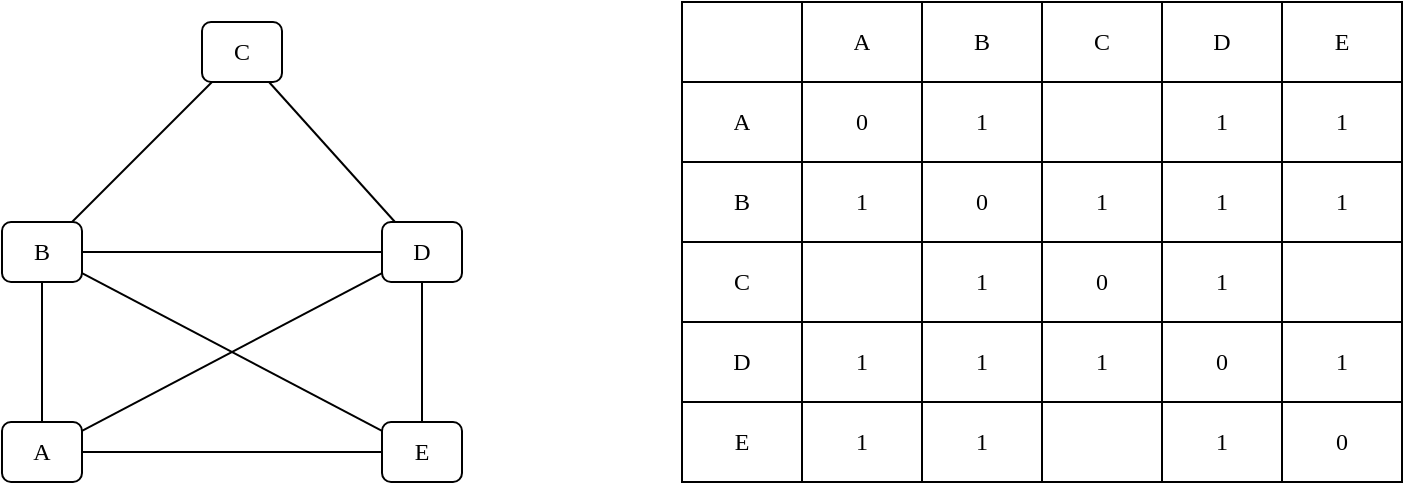 <mxfile>
    <diagram id="t8QoFsj8MZgXzhcuyan1" name="Page-1">
        <mxGraphModel dx="2588" dy="1494" grid="1" gridSize="10" guides="1" tooltips="1" connect="1" arrows="1" fold="1" page="1" pageScale="1" pageWidth="2339" pageHeight="3300" math="0" shadow="0">
            <root>
                <mxCell id="0"/>
                <mxCell id="1" parent="0"/>
                <mxCell id="mpNhs96wfv5goB9b7S_x-62" value="" style="shape=table;startSize=0;container=1;collapsible=0;childLayout=tableLayout;fontFamily=Alegreya;fontSource=https%3A%2F%2Ffonts.googleapis.com%2Fcss%3Ffamily%3DAlegreya;" parent="1" vertex="1">
                    <mxGeometry x="1120" y="1250" width="360" height="240" as="geometry"/>
                </mxCell>
                <mxCell id="mpNhs96wfv5goB9b7S_x-63" value="" style="shape=tableRow;horizontal=0;startSize=0;swimlaneHead=0;swimlaneBody=0;strokeColor=inherit;top=0;left=0;bottom=0;right=0;collapsible=0;dropTarget=0;fillColor=none;points=[[0,0.5],[1,0.5]];portConstraint=eastwest;fontFamily=Alegreya;fontSource=https%3A%2F%2Ffonts.googleapis.com%2Fcss%3Ffamily%3DAlegreya;" parent="mpNhs96wfv5goB9b7S_x-62" vertex="1">
                    <mxGeometry width="360" height="40" as="geometry"/>
                </mxCell>
                <mxCell id="mpNhs96wfv5goB9b7S_x-64" value="" style="shape=partialRectangle;html=1;whiteSpace=wrap;connectable=0;strokeColor=inherit;overflow=hidden;fillColor=none;top=0;left=0;bottom=0;right=0;pointerEvents=1;fontFamily=Alegreya;fontSource=https%3A%2F%2Ffonts.googleapis.com%2Fcss%3Ffamily%3DAlegreya;" parent="mpNhs96wfv5goB9b7S_x-63" vertex="1">
                    <mxGeometry width="60" height="40" as="geometry">
                        <mxRectangle width="60" height="40" as="alternateBounds"/>
                    </mxGeometry>
                </mxCell>
                <mxCell id="mpNhs96wfv5goB9b7S_x-65" value="A" style="shape=partialRectangle;html=1;whiteSpace=wrap;connectable=0;strokeColor=inherit;overflow=hidden;fillColor=none;top=0;left=0;bottom=0;right=0;pointerEvents=1;fontFamily=Alegreya;fontSource=https%3A%2F%2Ffonts.googleapis.com%2Fcss%3Ffamily%3DAlegreya;" parent="mpNhs96wfv5goB9b7S_x-63" vertex="1">
                    <mxGeometry x="60" width="60" height="40" as="geometry">
                        <mxRectangle width="60" height="40" as="alternateBounds"/>
                    </mxGeometry>
                </mxCell>
                <mxCell id="mpNhs96wfv5goB9b7S_x-66" value="B" style="shape=partialRectangle;html=1;whiteSpace=wrap;connectable=0;strokeColor=inherit;overflow=hidden;fillColor=none;top=0;left=0;bottom=0;right=0;pointerEvents=1;fontFamily=Alegreya;fontSource=https%3A%2F%2Ffonts.googleapis.com%2Fcss%3Ffamily%3DAlegreya;" parent="mpNhs96wfv5goB9b7S_x-63" vertex="1">
                    <mxGeometry x="120" width="60" height="40" as="geometry">
                        <mxRectangle width="60" height="40" as="alternateBounds"/>
                    </mxGeometry>
                </mxCell>
                <mxCell id="mpNhs96wfv5goB9b7S_x-67" value="C" style="shape=partialRectangle;html=1;whiteSpace=wrap;connectable=0;strokeColor=inherit;overflow=hidden;fillColor=none;top=0;left=0;bottom=0;right=0;pointerEvents=1;fontFamily=Alegreya;fontSource=https%3A%2F%2Ffonts.googleapis.com%2Fcss%3Ffamily%3DAlegreya;" parent="mpNhs96wfv5goB9b7S_x-63" vertex="1">
                    <mxGeometry x="180" width="60" height="40" as="geometry">
                        <mxRectangle width="60" height="40" as="alternateBounds"/>
                    </mxGeometry>
                </mxCell>
                <mxCell id="mpNhs96wfv5goB9b7S_x-68" value="D" style="shape=partialRectangle;html=1;whiteSpace=wrap;connectable=0;strokeColor=inherit;overflow=hidden;fillColor=none;top=0;left=0;bottom=0;right=0;pointerEvents=1;fontFamily=Alegreya;fontSource=https%3A%2F%2Ffonts.googleapis.com%2Fcss%3Ffamily%3DAlegreya;" parent="mpNhs96wfv5goB9b7S_x-63" vertex="1">
                    <mxGeometry x="240" width="60" height="40" as="geometry">
                        <mxRectangle width="60" height="40" as="alternateBounds"/>
                    </mxGeometry>
                </mxCell>
                <mxCell id="mpNhs96wfv5goB9b7S_x-69" value="E" style="shape=partialRectangle;html=1;whiteSpace=wrap;connectable=0;strokeColor=inherit;overflow=hidden;fillColor=none;top=0;left=0;bottom=0;right=0;pointerEvents=1;fontFamily=Alegreya;fontSource=https%3A%2F%2Ffonts.googleapis.com%2Fcss%3Ffamily%3DAlegreya;" parent="mpNhs96wfv5goB9b7S_x-63" vertex="1">
                    <mxGeometry x="300" width="60" height="40" as="geometry">
                        <mxRectangle width="60" height="40" as="alternateBounds"/>
                    </mxGeometry>
                </mxCell>
                <mxCell id="mpNhs96wfv5goB9b7S_x-70" value="" style="shape=tableRow;horizontal=0;startSize=0;swimlaneHead=0;swimlaneBody=0;strokeColor=inherit;top=0;left=0;bottom=0;right=0;collapsible=0;dropTarget=0;fillColor=none;points=[[0,0.5],[1,0.5]];portConstraint=eastwest;fontFamily=Alegreya;fontSource=https%3A%2F%2Ffonts.googleapis.com%2Fcss%3Ffamily%3DAlegreya;" parent="mpNhs96wfv5goB9b7S_x-62" vertex="1">
                    <mxGeometry y="40" width="360" height="40" as="geometry"/>
                </mxCell>
                <mxCell id="mpNhs96wfv5goB9b7S_x-71" value="A" style="shape=partialRectangle;html=1;whiteSpace=wrap;connectable=0;strokeColor=inherit;overflow=hidden;fillColor=none;top=0;left=0;bottom=0;right=0;pointerEvents=1;fontFamily=Alegreya;fontSource=https%3A%2F%2Ffonts.googleapis.com%2Fcss%3Ffamily%3DAlegreya;" parent="mpNhs96wfv5goB9b7S_x-70" vertex="1">
                    <mxGeometry width="60" height="40" as="geometry">
                        <mxRectangle width="60" height="40" as="alternateBounds"/>
                    </mxGeometry>
                </mxCell>
                <mxCell id="mpNhs96wfv5goB9b7S_x-72" value="0" style="shape=partialRectangle;html=1;whiteSpace=wrap;connectable=0;strokeColor=inherit;overflow=hidden;fillColor=none;top=0;left=0;bottom=0;right=0;pointerEvents=1;fontFamily=Alegreya;fontSource=https%3A%2F%2Ffonts.googleapis.com%2Fcss%3Ffamily%3DAlegreya;" parent="mpNhs96wfv5goB9b7S_x-70" vertex="1">
                    <mxGeometry x="60" width="60" height="40" as="geometry">
                        <mxRectangle width="60" height="40" as="alternateBounds"/>
                    </mxGeometry>
                </mxCell>
                <mxCell id="mpNhs96wfv5goB9b7S_x-73" value="1" style="shape=partialRectangle;html=1;whiteSpace=wrap;connectable=0;strokeColor=inherit;overflow=hidden;fillColor=none;top=0;left=0;bottom=0;right=0;pointerEvents=1;fontFamily=Alegreya;fontSource=https%3A%2F%2Ffonts.googleapis.com%2Fcss%3Ffamily%3DAlegreya;" parent="mpNhs96wfv5goB9b7S_x-70" vertex="1">
                    <mxGeometry x="120" width="60" height="40" as="geometry">
                        <mxRectangle width="60" height="40" as="alternateBounds"/>
                    </mxGeometry>
                </mxCell>
                <mxCell id="mpNhs96wfv5goB9b7S_x-74" value="" style="shape=partialRectangle;html=1;whiteSpace=wrap;connectable=0;strokeColor=inherit;overflow=hidden;fillColor=none;top=0;left=0;bottom=0;right=0;pointerEvents=1;fontFamily=Alegreya;fontSource=https%3A%2F%2Ffonts.googleapis.com%2Fcss%3Ffamily%3DAlegreya;" parent="mpNhs96wfv5goB9b7S_x-70" vertex="1">
                    <mxGeometry x="180" width="60" height="40" as="geometry">
                        <mxRectangle width="60" height="40" as="alternateBounds"/>
                    </mxGeometry>
                </mxCell>
                <mxCell id="mpNhs96wfv5goB9b7S_x-75" value="1" style="shape=partialRectangle;html=1;whiteSpace=wrap;connectable=0;strokeColor=inherit;overflow=hidden;fillColor=none;top=0;left=0;bottom=0;right=0;pointerEvents=1;fontFamily=Alegreya;fontSource=https%3A%2F%2Ffonts.googleapis.com%2Fcss%3Ffamily%3DAlegreya;" parent="mpNhs96wfv5goB9b7S_x-70" vertex="1">
                    <mxGeometry x="240" width="60" height="40" as="geometry">
                        <mxRectangle width="60" height="40" as="alternateBounds"/>
                    </mxGeometry>
                </mxCell>
                <mxCell id="mpNhs96wfv5goB9b7S_x-76" value="1" style="shape=partialRectangle;html=1;whiteSpace=wrap;connectable=0;strokeColor=inherit;overflow=hidden;fillColor=none;top=0;left=0;bottom=0;right=0;pointerEvents=1;fontFamily=Alegreya;fontSource=https%3A%2F%2Ffonts.googleapis.com%2Fcss%3Ffamily%3DAlegreya;" parent="mpNhs96wfv5goB9b7S_x-70" vertex="1">
                    <mxGeometry x="300" width="60" height="40" as="geometry">
                        <mxRectangle width="60" height="40" as="alternateBounds"/>
                    </mxGeometry>
                </mxCell>
                <mxCell id="mpNhs96wfv5goB9b7S_x-77" value="" style="shape=tableRow;horizontal=0;startSize=0;swimlaneHead=0;swimlaneBody=0;strokeColor=inherit;top=0;left=0;bottom=0;right=0;collapsible=0;dropTarget=0;fillColor=none;points=[[0,0.5],[1,0.5]];portConstraint=eastwest;fontFamily=Alegreya;fontSource=https%3A%2F%2Ffonts.googleapis.com%2Fcss%3Ffamily%3DAlegreya;" parent="mpNhs96wfv5goB9b7S_x-62" vertex="1">
                    <mxGeometry y="80" width="360" height="40" as="geometry"/>
                </mxCell>
                <mxCell id="mpNhs96wfv5goB9b7S_x-78" value="B" style="shape=partialRectangle;html=1;whiteSpace=wrap;connectable=0;strokeColor=inherit;overflow=hidden;fillColor=none;top=0;left=0;bottom=0;right=0;pointerEvents=1;fontFamily=Alegreya;fontSource=https%3A%2F%2Ffonts.googleapis.com%2Fcss%3Ffamily%3DAlegreya;" parent="mpNhs96wfv5goB9b7S_x-77" vertex="1">
                    <mxGeometry width="60" height="40" as="geometry">
                        <mxRectangle width="60" height="40" as="alternateBounds"/>
                    </mxGeometry>
                </mxCell>
                <mxCell id="mpNhs96wfv5goB9b7S_x-79" value="1" style="shape=partialRectangle;html=1;whiteSpace=wrap;connectable=0;strokeColor=inherit;overflow=hidden;fillColor=none;top=0;left=0;bottom=0;right=0;pointerEvents=1;fontFamily=Alegreya;fontSource=https%3A%2F%2Ffonts.googleapis.com%2Fcss%3Ffamily%3DAlegreya;" parent="mpNhs96wfv5goB9b7S_x-77" vertex="1">
                    <mxGeometry x="60" width="60" height="40" as="geometry">
                        <mxRectangle width="60" height="40" as="alternateBounds"/>
                    </mxGeometry>
                </mxCell>
                <mxCell id="mpNhs96wfv5goB9b7S_x-80" value="0" style="shape=partialRectangle;html=1;whiteSpace=wrap;connectable=0;strokeColor=inherit;overflow=hidden;fillColor=none;top=0;left=0;bottom=0;right=0;pointerEvents=1;fontFamily=Alegreya;fontSource=https%3A%2F%2Ffonts.googleapis.com%2Fcss%3Ffamily%3DAlegreya;" parent="mpNhs96wfv5goB9b7S_x-77" vertex="1">
                    <mxGeometry x="120" width="60" height="40" as="geometry">
                        <mxRectangle width="60" height="40" as="alternateBounds"/>
                    </mxGeometry>
                </mxCell>
                <mxCell id="mpNhs96wfv5goB9b7S_x-81" value="1" style="shape=partialRectangle;html=1;whiteSpace=wrap;connectable=0;strokeColor=inherit;overflow=hidden;fillColor=none;top=0;left=0;bottom=0;right=0;pointerEvents=1;fontFamily=Alegreya;fontSource=https%3A%2F%2Ffonts.googleapis.com%2Fcss%3Ffamily%3DAlegreya;" parent="mpNhs96wfv5goB9b7S_x-77" vertex="1">
                    <mxGeometry x="180" width="60" height="40" as="geometry">
                        <mxRectangle width="60" height="40" as="alternateBounds"/>
                    </mxGeometry>
                </mxCell>
                <mxCell id="mpNhs96wfv5goB9b7S_x-82" value="1" style="shape=partialRectangle;html=1;whiteSpace=wrap;connectable=0;strokeColor=inherit;overflow=hidden;fillColor=none;top=0;left=0;bottom=0;right=0;pointerEvents=1;fontFamily=Alegreya;fontSource=https%3A%2F%2Ffonts.googleapis.com%2Fcss%3Ffamily%3DAlegreya;" parent="mpNhs96wfv5goB9b7S_x-77" vertex="1">
                    <mxGeometry x="240" width="60" height="40" as="geometry">
                        <mxRectangle width="60" height="40" as="alternateBounds"/>
                    </mxGeometry>
                </mxCell>
                <mxCell id="mpNhs96wfv5goB9b7S_x-83" value="1" style="shape=partialRectangle;html=1;whiteSpace=wrap;connectable=0;strokeColor=inherit;overflow=hidden;fillColor=none;top=0;left=0;bottom=0;right=0;pointerEvents=1;fontFamily=Alegreya;fontSource=https%3A%2F%2Ffonts.googleapis.com%2Fcss%3Ffamily%3DAlegreya;" parent="mpNhs96wfv5goB9b7S_x-77" vertex="1">
                    <mxGeometry x="300" width="60" height="40" as="geometry">
                        <mxRectangle width="60" height="40" as="alternateBounds"/>
                    </mxGeometry>
                </mxCell>
                <mxCell id="mpNhs96wfv5goB9b7S_x-84" value="" style="shape=tableRow;horizontal=0;startSize=0;swimlaneHead=0;swimlaneBody=0;strokeColor=inherit;top=0;left=0;bottom=0;right=0;collapsible=0;dropTarget=0;fillColor=none;points=[[0,0.5],[1,0.5]];portConstraint=eastwest;fontFamily=Alegreya;fontSource=https%3A%2F%2Ffonts.googleapis.com%2Fcss%3Ffamily%3DAlegreya;" parent="mpNhs96wfv5goB9b7S_x-62" vertex="1">
                    <mxGeometry y="120" width="360" height="40" as="geometry"/>
                </mxCell>
                <mxCell id="mpNhs96wfv5goB9b7S_x-85" value="C" style="shape=partialRectangle;html=1;whiteSpace=wrap;connectable=0;strokeColor=inherit;overflow=hidden;fillColor=none;top=0;left=0;bottom=0;right=0;pointerEvents=1;fontFamily=Alegreya;fontSource=https%3A%2F%2Ffonts.googleapis.com%2Fcss%3Ffamily%3DAlegreya;" parent="mpNhs96wfv5goB9b7S_x-84" vertex="1">
                    <mxGeometry width="60" height="40" as="geometry">
                        <mxRectangle width="60" height="40" as="alternateBounds"/>
                    </mxGeometry>
                </mxCell>
                <mxCell id="mpNhs96wfv5goB9b7S_x-86" value="" style="shape=partialRectangle;html=1;whiteSpace=wrap;connectable=0;strokeColor=inherit;overflow=hidden;fillColor=none;top=0;left=0;bottom=0;right=0;pointerEvents=1;fontFamily=Alegreya;fontSource=https%3A%2F%2Ffonts.googleapis.com%2Fcss%3Ffamily%3DAlegreya;" parent="mpNhs96wfv5goB9b7S_x-84" vertex="1">
                    <mxGeometry x="60" width="60" height="40" as="geometry">
                        <mxRectangle width="60" height="40" as="alternateBounds"/>
                    </mxGeometry>
                </mxCell>
                <mxCell id="mpNhs96wfv5goB9b7S_x-87" value="1" style="shape=partialRectangle;html=1;whiteSpace=wrap;connectable=0;strokeColor=inherit;overflow=hidden;fillColor=none;top=0;left=0;bottom=0;right=0;pointerEvents=1;fontFamily=Alegreya;fontSource=https%3A%2F%2Ffonts.googleapis.com%2Fcss%3Ffamily%3DAlegreya;" parent="mpNhs96wfv5goB9b7S_x-84" vertex="1">
                    <mxGeometry x="120" width="60" height="40" as="geometry">
                        <mxRectangle width="60" height="40" as="alternateBounds"/>
                    </mxGeometry>
                </mxCell>
                <mxCell id="mpNhs96wfv5goB9b7S_x-88" value="0" style="shape=partialRectangle;html=1;whiteSpace=wrap;connectable=0;strokeColor=inherit;overflow=hidden;fillColor=none;top=0;left=0;bottom=0;right=0;pointerEvents=1;fontFamily=Alegreya;fontSource=https%3A%2F%2Ffonts.googleapis.com%2Fcss%3Ffamily%3DAlegreya;" parent="mpNhs96wfv5goB9b7S_x-84" vertex="1">
                    <mxGeometry x="180" width="60" height="40" as="geometry">
                        <mxRectangle width="60" height="40" as="alternateBounds"/>
                    </mxGeometry>
                </mxCell>
                <mxCell id="mpNhs96wfv5goB9b7S_x-89" value="1" style="shape=partialRectangle;html=1;whiteSpace=wrap;connectable=0;strokeColor=inherit;overflow=hidden;fillColor=none;top=0;left=0;bottom=0;right=0;pointerEvents=1;fontFamily=Alegreya;fontSource=https%3A%2F%2Ffonts.googleapis.com%2Fcss%3Ffamily%3DAlegreya;" parent="mpNhs96wfv5goB9b7S_x-84" vertex="1">
                    <mxGeometry x="240" width="60" height="40" as="geometry">
                        <mxRectangle width="60" height="40" as="alternateBounds"/>
                    </mxGeometry>
                </mxCell>
                <mxCell id="mpNhs96wfv5goB9b7S_x-90" value="" style="shape=partialRectangle;html=1;whiteSpace=wrap;connectable=0;strokeColor=inherit;overflow=hidden;fillColor=none;top=0;left=0;bottom=0;right=0;pointerEvents=1;fontFamily=Alegreya;fontSource=https%3A%2F%2Ffonts.googleapis.com%2Fcss%3Ffamily%3DAlegreya;" parent="mpNhs96wfv5goB9b7S_x-84" vertex="1">
                    <mxGeometry x="300" width="60" height="40" as="geometry">
                        <mxRectangle width="60" height="40" as="alternateBounds"/>
                    </mxGeometry>
                </mxCell>
                <mxCell id="mpNhs96wfv5goB9b7S_x-91" value="" style="shape=tableRow;horizontal=0;startSize=0;swimlaneHead=0;swimlaneBody=0;strokeColor=inherit;top=0;left=0;bottom=0;right=0;collapsible=0;dropTarget=0;fillColor=none;points=[[0,0.5],[1,0.5]];portConstraint=eastwest;fontFamily=Alegreya;fontSource=https%3A%2F%2Ffonts.googleapis.com%2Fcss%3Ffamily%3DAlegreya;" parent="mpNhs96wfv5goB9b7S_x-62" vertex="1">
                    <mxGeometry y="160" width="360" height="40" as="geometry"/>
                </mxCell>
                <mxCell id="mpNhs96wfv5goB9b7S_x-92" value="D" style="shape=partialRectangle;html=1;whiteSpace=wrap;connectable=0;strokeColor=inherit;overflow=hidden;fillColor=none;top=0;left=0;bottom=0;right=0;pointerEvents=1;fontFamily=Alegreya;fontSource=https%3A%2F%2Ffonts.googleapis.com%2Fcss%3Ffamily%3DAlegreya;" parent="mpNhs96wfv5goB9b7S_x-91" vertex="1">
                    <mxGeometry width="60" height="40" as="geometry">
                        <mxRectangle width="60" height="40" as="alternateBounds"/>
                    </mxGeometry>
                </mxCell>
                <mxCell id="mpNhs96wfv5goB9b7S_x-93" value="1" style="shape=partialRectangle;html=1;whiteSpace=wrap;connectable=0;strokeColor=inherit;overflow=hidden;fillColor=none;top=0;left=0;bottom=0;right=0;pointerEvents=1;fontFamily=Alegreya;fontSource=https%3A%2F%2Ffonts.googleapis.com%2Fcss%3Ffamily%3DAlegreya;" parent="mpNhs96wfv5goB9b7S_x-91" vertex="1">
                    <mxGeometry x="60" width="60" height="40" as="geometry">
                        <mxRectangle width="60" height="40" as="alternateBounds"/>
                    </mxGeometry>
                </mxCell>
                <mxCell id="mpNhs96wfv5goB9b7S_x-94" value="1" style="shape=partialRectangle;html=1;whiteSpace=wrap;connectable=0;strokeColor=inherit;overflow=hidden;fillColor=none;top=0;left=0;bottom=0;right=0;pointerEvents=1;fontFamily=Alegreya;fontSource=https%3A%2F%2Ffonts.googleapis.com%2Fcss%3Ffamily%3DAlegreya;" parent="mpNhs96wfv5goB9b7S_x-91" vertex="1">
                    <mxGeometry x="120" width="60" height="40" as="geometry">
                        <mxRectangle width="60" height="40" as="alternateBounds"/>
                    </mxGeometry>
                </mxCell>
                <mxCell id="mpNhs96wfv5goB9b7S_x-95" value="1" style="shape=partialRectangle;html=1;whiteSpace=wrap;connectable=0;strokeColor=inherit;overflow=hidden;fillColor=none;top=0;left=0;bottom=0;right=0;pointerEvents=1;fontFamily=Alegreya;fontSource=https%3A%2F%2Ffonts.googleapis.com%2Fcss%3Ffamily%3DAlegreya;" parent="mpNhs96wfv5goB9b7S_x-91" vertex="1">
                    <mxGeometry x="180" width="60" height="40" as="geometry">
                        <mxRectangle width="60" height="40" as="alternateBounds"/>
                    </mxGeometry>
                </mxCell>
                <mxCell id="mpNhs96wfv5goB9b7S_x-96" value="0" style="shape=partialRectangle;html=1;whiteSpace=wrap;connectable=0;strokeColor=inherit;overflow=hidden;fillColor=none;top=0;left=0;bottom=0;right=0;pointerEvents=1;fontFamily=Alegreya;fontSource=https%3A%2F%2Ffonts.googleapis.com%2Fcss%3Ffamily%3DAlegreya;" parent="mpNhs96wfv5goB9b7S_x-91" vertex="1">
                    <mxGeometry x="240" width="60" height="40" as="geometry">
                        <mxRectangle width="60" height="40" as="alternateBounds"/>
                    </mxGeometry>
                </mxCell>
                <mxCell id="mpNhs96wfv5goB9b7S_x-97" value="1" style="shape=partialRectangle;html=1;whiteSpace=wrap;connectable=0;strokeColor=inherit;overflow=hidden;fillColor=none;top=0;left=0;bottom=0;right=0;pointerEvents=1;fontFamily=Alegreya;fontSource=https%3A%2F%2Ffonts.googleapis.com%2Fcss%3Ffamily%3DAlegreya;" parent="mpNhs96wfv5goB9b7S_x-91" vertex="1">
                    <mxGeometry x="300" width="60" height="40" as="geometry">
                        <mxRectangle width="60" height="40" as="alternateBounds"/>
                    </mxGeometry>
                </mxCell>
                <mxCell id="mpNhs96wfv5goB9b7S_x-98" value="" style="shape=tableRow;horizontal=0;startSize=0;swimlaneHead=0;swimlaneBody=0;strokeColor=inherit;top=0;left=0;bottom=0;right=0;collapsible=0;dropTarget=0;fillColor=none;points=[[0,0.5],[1,0.5]];portConstraint=eastwest;fontFamily=Alegreya;fontSource=https%3A%2F%2Ffonts.googleapis.com%2Fcss%3Ffamily%3DAlegreya;" parent="mpNhs96wfv5goB9b7S_x-62" vertex="1">
                    <mxGeometry y="200" width="360" height="40" as="geometry"/>
                </mxCell>
                <mxCell id="mpNhs96wfv5goB9b7S_x-99" value="E" style="shape=partialRectangle;html=1;whiteSpace=wrap;connectable=0;strokeColor=inherit;overflow=hidden;fillColor=none;top=0;left=0;bottom=0;right=0;pointerEvents=1;fontFamily=Alegreya;fontSource=https%3A%2F%2Ffonts.googleapis.com%2Fcss%3Ffamily%3DAlegreya;" parent="mpNhs96wfv5goB9b7S_x-98" vertex="1">
                    <mxGeometry width="60" height="40" as="geometry">
                        <mxRectangle width="60" height="40" as="alternateBounds"/>
                    </mxGeometry>
                </mxCell>
                <mxCell id="mpNhs96wfv5goB9b7S_x-100" value="1" style="shape=partialRectangle;html=1;whiteSpace=wrap;connectable=0;strokeColor=inherit;overflow=hidden;fillColor=none;top=0;left=0;bottom=0;right=0;pointerEvents=1;fontFamily=Alegreya;fontSource=https%3A%2F%2Ffonts.googleapis.com%2Fcss%3Ffamily%3DAlegreya;" parent="mpNhs96wfv5goB9b7S_x-98" vertex="1">
                    <mxGeometry x="60" width="60" height="40" as="geometry">
                        <mxRectangle width="60" height="40" as="alternateBounds"/>
                    </mxGeometry>
                </mxCell>
                <mxCell id="mpNhs96wfv5goB9b7S_x-101" value="1" style="shape=partialRectangle;html=1;whiteSpace=wrap;connectable=0;strokeColor=inherit;overflow=hidden;fillColor=none;top=0;left=0;bottom=0;right=0;pointerEvents=1;fontFamily=Alegreya;fontSource=https%3A%2F%2Ffonts.googleapis.com%2Fcss%3Ffamily%3DAlegreya;" parent="mpNhs96wfv5goB9b7S_x-98" vertex="1">
                    <mxGeometry x="120" width="60" height="40" as="geometry">
                        <mxRectangle width="60" height="40" as="alternateBounds"/>
                    </mxGeometry>
                </mxCell>
                <mxCell id="mpNhs96wfv5goB9b7S_x-102" value="" style="shape=partialRectangle;html=1;whiteSpace=wrap;connectable=0;strokeColor=inherit;overflow=hidden;fillColor=none;top=0;left=0;bottom=0;right=0;pointerEvents=1;fontFamily=Alegreya;fontSource=https%3A%2F%2Ffonts.googleapis.com%2Fcss%3Ffamily%3DAlegreya;" parent="mpNhs96wfv5goB9b7S_x-98" vertex="1">
                    <mxGeometry x="180" width="60" height="40" as="geometry">
                        <mxRectangle width="60" height="40" as="alternateBounds"/>
                    </mxGeometry>
                </mxCell>
                <mxCell id="mpNhs96wfv5goB9b7S_x-103" value="1" style="shape=partialRectangle;html=1;whiteSpace=wrap;connectable=0;strokeColor=inherit;overflow=hidden;fillColor=none;top=0;left=0;bottom=0;right=0;pointerEvents=1;fontFamily=Alegreya;fontSource=https%3A%2F%2Ffonts.googleapis.com%2Fcss%3Ffamily%3DAlegreya;" parent="mpNhs96wfv5goB9b7S_x-98" vertex="1">
                    <mxGeometry x="240" width="60" height="40" as="geometry">
                        <mxRectangle width="60" height="40" as="alternateBounds"/>
                    </mxGeometry>
                </mxCell>
                <mxCell id="mpNhs96wfv5goB9b7S_x-104" value="0" style="shape=partialRectangle;html=1;whiteSpace=wrap;connectable=0;strokeColor=inherit;overflow=hidden;fillColor=none;top=0;left=0;bottom=0;right=0;pointerEvents=1;fontFamily=Alegreya;fontSource=https%3A%2F%2Ffonts.googleapis.com%2Fcss%3Ffamily%3DAlegreya;" parent="mpNhs96wfv5goB9b7S_x-98" vertex="1">
                    <mxGeometry x="300" width="60" height="40" as="geometry">
                        <mxRectangle width="60" height="40" as="alternateBounds"/>
                    </mxGeometry>
                </mxCell>
                <mxCell id="mpNhs96wfv5goB9b7S_x-105" value="D" style="rounded=1;html=1;fontFamily=Alegreya;fontSource=https%3A%2F%2Ffonts.googleapis.com%2Fcss%3Ffamily%3DAlegreya;whiteSpace=wrap;" parent="1" vertex="1">
                    <mxGeometry x="970" y="1360" width="40" height="30" as="geometry"/>
                </mxCell>
                <mxCell id="mpNhs96wfv5goB9b7S_x-106" value="A" style="rounded=1;html=1;fontFamily=Alegreya;fontSource=https%3A%2F%2Ffonts.googleapis.com%2Fcss%3Ffamily%3DAlegreya;whiteSpace=wrap;" parent="1" vertex="1">
                    <mxGeometry x="780" y="1460" width="40" height="30" as="geometry"/>
                </mxCell>
                <mxCell id="mpNhs96wfv5goB9b7S_x-107" value="E" style="rounded=1;html=1;fontFamily=Alegreya;fontSource=https%3A%2F%2Ffonts.googleapis.com%2Fcss%3Ffamily%3DAlegreya;whiteSpace=wrap;" parent="1" vertex="1">
                    <mxGeometry x="970" y="1460" width="40" height="30" as="geometry"/>
                </mxCell>
                <mxCell id="mpNhs96wfv5goB9b7S_x-108" value="B" style="rounded=1;html=1;fontFamily=Alegreya;fontSource=https%3A%2F%2Ffonts.googleapis.com%2Fcss%3Ffamily%3DAlegreya;whiteSpace=wrap;" parent="1" vertex="1">
                    <mxGeometry x="780" y="1360" width="40" height="30" as="geometry"/>
                </mxCell>
                <mxCell id="mpNhs96wfv5goB9b7S_x-109" value="C" style="rounded=1;html=1;fontFamily=Alegreya;fontSource=https%3A%2F%2Ffonts.googleapis.com%2Fcss%3Ffamily%3DAlegreya;whiteSpace=wrap;" parent="1" vertex="1">
                    <mxGeometry x="880" y="1260" width="40" height="30" as="geometry"/>
                </mxCell>
                <mxCell id="mpNhs96wfv5goB9b7S_x-111" value="" style="endArrow=none;html=1;rounded=0;fontFamily=Alegreya;fontSize=12;fontColor=default;fontSource=https%3A%2F%2Ffonts.googleapis.com%2Fcss%3Ffamily%3DAlegreya;" parent="1" source="mpNhs96wfv5goB9b7S_x-108" target="mpNhs96wfv5goB9b7S_x-109" edge="1">
                    <mxGeometry width="50" height="50" relative="1" as="geometry">
                        <mxPoint x="880" y="1400" as="sourcePoint"/>
                        <mxPoint x="930" y="1350" as="targetPoint"/>
                    </mxGeometry>
                </mxCell>
                <mxCell id="mpNhs96wfv5goB9b7S_x-112" value="" style="endArrow=none;html=1;rounded=0;fontFamily=Alegreya;fontSize=12;fontColor=default;fontSource=https%3A%2F%2Ffonts.googleapis.com%2Fcss%3Ffamily%3DAlegreya;" parent="1" target="mpNhs96wfv5goB9b7S_x-105" edge="1" source="mpNhs96wfv5goB9b7S_x-109">
                    <mxGeometry width="50" height="50" relative="1" as="geometry">
                        <mxPoint x="900" y="1320" as="sourcePoint"/>
                        <mxPoint x="880" y="1370" as="targetPoint"/>
                    </mxGeometry>
                </mxCell>
                <mxCell id="mpNhs96wfv5goB9b7S_x-113" value="" style="endArrow=none;html=1;rounded=0;fontFamily=Alegreya;fontSize=12;fontColor=default;fontSource=https%3A%2F%2Ffonts.googleapis.com%2Fcss%3Ffamily%3DAlegreya;" parent="1" source="mpNhs96wfv5goB9b7S_x-106" target="mpNhs96wfv5goB9b7S_x-108" edge="1">
                    <mxGeometry width="50" height="50" relative="1" as="geometry">
                        <mxPoint x="810" y="1430" as="sourcePoint"/>
                        <mxPoint x="860" y="1380" as="targetPoint"/>
                    </mxGeometry>
                </mxCell>
                <mxCell id="mpNhs96wfv5goB9b7S_x-114" value="" style="endArrow=none;html=1;rounded=0;fontFamily=Alegreya;fontSize=12;fontColor=default;fontSource=https%3A%2F%2Ffonts.googleapis.com%2Fcss%3Ffamily%3DAlegreya;" parent="1" source="mpNhs96wfv5goB9b7S_x-106" target="mpNhs96wfv5goB9b7S_x-107" edge="1">
                    <mxGeometry width="50" height="50" relative="1" as="geometry">
                        <mxPoint x="870" y="1470" as="sourcePoint"/>
                        <mxPoint x="920" y="1420" as="targetPoint"/>
                    </mxGeometry>
                </mxCell>
                <mxCell id="mpNhs96wfv5goB9b7S_x-115" value="" style="endArrow=none;html=1;rounded=0;fontFamily=Alegreya;fontSize=12;fontColor=default;fontSource=https%3A%2F%2Ffonts.googleapis.com%2Fcss%3Ffamily%3DAlegreya;" parent="1" source="mpNhs96wfv5goB9b7S_x-107" target="mpNhs96wfv5goB9b7S_x-105" edge="1">
                    <mxGeometry width="50" height="50" relative="1" as="geometry">
                        <mxPoint x="960" y="1410" as="sourcePoint"/>
                        <mxPoint x="1010" y="1360" as="targetPoint"/>
                    </mxGeometry>
                </mxCell>
                <mxCell id="mpNhs96wfv5goB9b7S_x-116" value="" style="endArrow=none;html=1;rounded=0;fontFamily=Alegreya;fontSize=12;fontColor=default;fontSource=https%3A%2F%2Ffonts.googleapis.com%2Fcss%3Ffamily%3DAlegreya;" parent="1" source="mpNhs96wfv5goB9b7S_x-108" target="mpNhs96wfv5goB9b7S_x-105" edge="1">
                    <mxGeometry width="50" height="50" relative="1" as="geometry">
                        <mxPoint x="870" y="1390" as="sourcePoint"/>
                        <mxPoint x="920" y="1340" as="targetPoint"/>
                    </mxGeometry>
                </mxCell>
                <mxCell id="mpNhs96wfv5goB9b7S_x-117" value="" style="endArrow=none;html=1;rounded=0;fontFamily=Alegreya;fontSize=12;fontColor=default;fontSource=https%3A%2F%2Ffonts.googleapis.com%2Fcss%3Ffamily%3DAlegreya;" parent="1" source="mpNhs96wfv5goB9b7S_x-108" target="mpNhs96wfv5goB9b7S_x-107" edge="1">
                    <mxGeometry width="50" height="50" relative="1" as="geometry">
                        <mxPoint x="840" y="1420" as="sourcePoint"/>
                        <mxPoint x="890" y="1370" as="targetPoint"/>
                    </mxGeometry>
                </mxCell>
                <mxCell id="mpNhs96wfv5goB9b7S_x-118" value="" style="endArrow=none;html=1;rounded=0;fontFamily=Alegreya;fontSize=12;fontColor=default;fontSource=https%3A%2F%2Ffonts.googleapis.com%2Fcss%3Ffamily%3DAlegreya;" parent="1" source="mpNhs96wfv5goB9b7S_x-106" target="mpNhs96wfv5goB9b7S_x-105" edge="1">
                    <mxGeometry width="50" height="50" relative="1" as="geometry">
                        <mxPoint x="850" y="1450" as="sourcePoint"/>
                        <mxPoint x="900" y="1400" as="targetPoint"/>
                    </mxGeometry>
                </mxCell>
            </root>
        </mxGraphModel>
    </diagram>
</mxfile>
